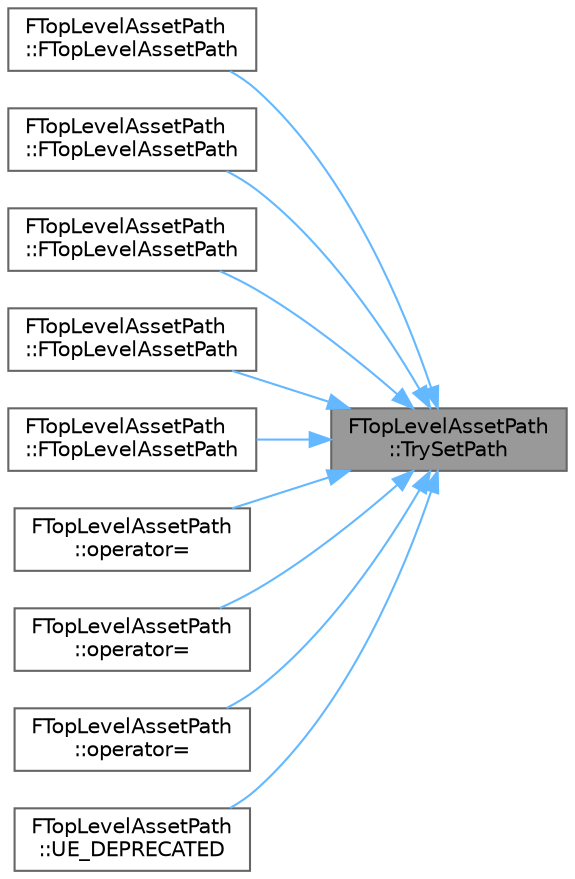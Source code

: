 digraph "FTopLevelAssetPath::TrySetPath"
{
 // INTERACTIVE_SVG=YES
 // LATEX_PDF_SIZE
  bgcolor="transparent";
  edge [fontname=Helvetica,fontsize=10,labelfontname=Helvetica,labelfontsize=10];
  node [fontname=Helvetica,fontsize=10,shape=box,height=0.2,width=0.4];
  rankdir="RL";
  Node1 [id="Node000001",label="FTopLevelAssetPath\l::TrySetPath",height=0.2,width=0.4,color="gray40", fillcolor="grey60", style="filled", fontcolor="black",tooltip="Sets asset path of this reference based on components."];
  Node1 -> Node2 [id="edge1_Node000001_Node000002",dir="back",color="steelblue1",style="solid",tooltip=" "];
  Node2 [id="Node000002",label="FTopLevelAssetPath\l::FTopLevelAssetPath",height=0.2,width=0.4,color="grey40", fillcolor="white", style="filled",URL="$d7/d36/structFTopLevelAssetPath.html#a2e7683f489b7e71d87d1f432dc14531b",tooltip=" "];
  Node1 -> Node3 [id="edge2_Node000001_Node000003",dir="back",color="steelblue1",style="solid",tooltip=" "];
  Node3 [id="Node000003",label="FTopLevelAssetPath\l::FTopLevelAssetPath",height=0.2,width=0.4,color="grey40", fillcolor="white", style="filled",URL="$d7/d36/structFTopLevelAssetPath.html#a04b0382614821862465eb5f3d0923556",tooltip="Construct from string / string view / raw string of a supported character type."];
  Node1 -> Node4 [id="edge3_Node000001_Node000004",dir="back",color="steelblue1",style="solid",tooltip=" "];
  Node4 [id="Node000004",label="FTopLevelAssetPath\l::FTopLevelAssetPath",height=0.2,width=0.4,color="grey40", fillcolor="white", style="filled",URL="$d7/d36/structFTopLevelAssetPath.html#a86118d69ab575598b3842cbb646a61c2",tooltip="Construct from an existing object."];
  Node1 -> Node5 [id="edge4_Node000001_Node000005",dir="back",color="steelblue1",style="solid",tooltip=" "];
  Node5 [id="Node000005",label="FTopLevelAssetPath\l::FTopLevelAssetPath",height=0.2,width=0.4,color="grey40", fillcolor="white", style="filled",URL="$d7/d36/structFTopLevelAssetPath.html#a39d60f615c3a3848f01a0b889bb434de",tooltip="Construct directly from components."];
  Node1 -> Node6 [id="edge5_Node000001_Node000006",dir="back",color="steelblue1",style="solid",tooltip=" "];
  Node6 [id="Node000006",label="FTopLevelAssetPath\l::FTopLevelAssetPath",height=0.2,width=0.4,color="grey40", fillcolor="white", style="filled",URL="$d7/d36/structFTopLevelAssetPath.html#a9cf6d41af057241b73a6347379b6605b",tooltip=" "];
  Node1 -> Node7 [id="edge6_Node000001_Node000007",dir="back",color="steelblue1",style="solid",tooltip=" "];
  Node7 [id="Node000007",label="FTopLevelAssetPath\l::operator=",height=0.2,width=0.4,color="grey40", fillcolor="white", style="filled",URL="$d7/d36/structFTopLevelAssetPath.html#afea86852ead78281cff129685e122136",tooltip=" "];
  Node1 -> Node8 [id="edge7_Node000001_Node000008",dir="back",color="steelblue1",style="solid",tooltip=" "];
  Node8 [id="Node000008",label="FTopLevelAssetPath\l::operator=",height=0.2,width=0.4,color="grey40", fillcolor="white", style="filled",URL="$d7/d36/structFTopLevelAssetPath.html#a5934750ac293f22e3d97b39160ef0160",tooltip="Assign from the same types we can construct from."];
  Node1 -> Node9 [id="edge8_Node000001_Node000009",dir="back",color="steelblue1",style="solid",tooltip=" "];
  Node9 [id="Node000009",label="FTopLevelAssetPath\l::operator=",height=0.2,width=0.4,color="grey40", fillcolor="white", style="filled",URL="$d7/d36/structFTopLevelAssetPath.html#a1c3db30022e3b7682cc0f5b9d6f4acd9",tooltip=" "];
  Node1 -> Node10 [id="edge9_Node000001_Node000010",dir="back",color="steelblue1",style="solid",tooltip=" "];
  Node10 [id="Node000010",label="FTopLevelAssetPath\l::UE_DEPRECATED",height=0.2,width=0.4,color="grey40", fillcolor="white", style="filled",URL="$d7/d36/structFTopLevelAssetPath.html#a28a1a4eed25e5e4d4b50bb377798d08c",tooltip=" "];
}
